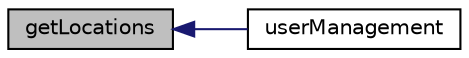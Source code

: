 digraph "getLocations"
{
  edge [fontname="Helvetica",fontsize="10",labelfontname="Helvetica",labelfontsize="10"];
  node [fontname="Helvetica",fontsize="10",shape=record];
  rankdir="LR";
  Node1 [label="getLocations",height=0.2,width=0.4,color="black", fillcolor="grey75", style="filled", fontcolor="black"];
  Node1 -> Node2 [dir="back",color="midnightblue",fontsize="10",style="solid"];
  Node2 [label="userManagement",height=0.2,width=0.4,color="black", fillcolor="white", style="filled",URL="$management_library_8php.html#a62a689da57ef7cf5d65aae05e1a01fd2"];
}
